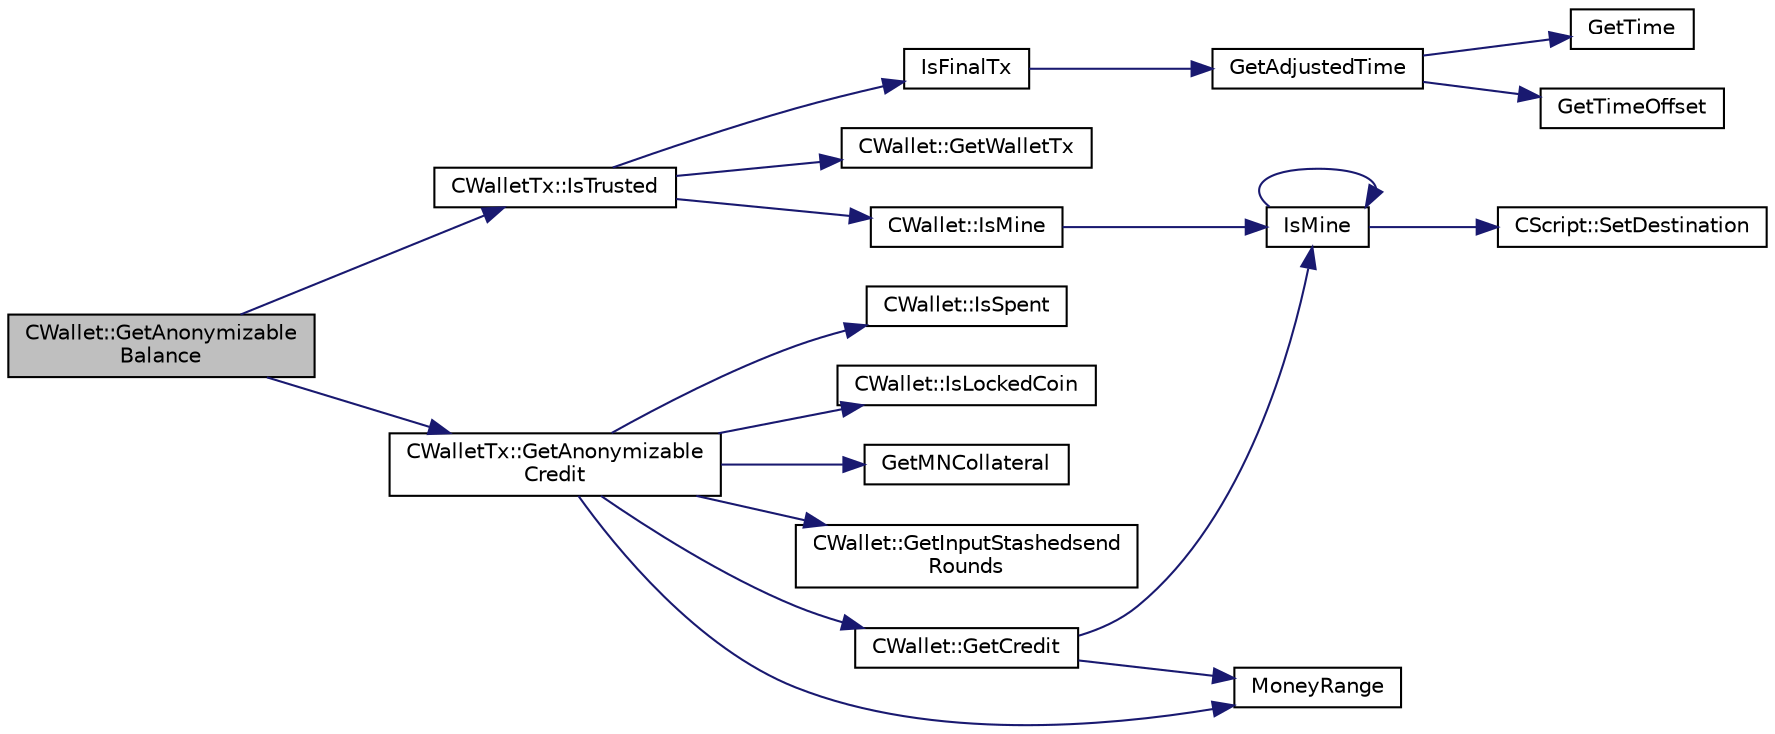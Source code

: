 digraph "CWallet::GetAnonymizableBalance"
{
  edge [fontname="Helvetica",fontsize="10",labelfontname="Helvetica",labelfontsize="10"];
  node [fontname="Helvetica",fontsize="10",shape=record];
  rankdir="LR";
  Node1314 [label="CWallet::GetAnonymizable\lBalance",height=0.2,width=0.4,color="black", fillcolor="grey75", style="filled", fontcolor="black"];
  Node1314 -> Node1315 [color="midnightblue",fontsize="10",style="solid",fontname="Helvetica"];
  Node1315 [label="CWalletTx::IsTrusted",height=0.2,width=0.4,color="black", fillcolor="white", style="filled",URL="$d6/d53/class_c_wallet_tx.html#a71efb0d5b5def8ae00a1d74b8741bfcb"];
  Node1315 -> Node1316 [color="midnightblue",fontsize="10",style="solid",fontname="Helvetica"];
  Node1316 [label="IsFinalTx",height=0.2,width=0.4,color="black", fillcolor="white", style="filled",URL="$df/d0a/main_8cpp.html#adc332cd7ac94e639bb4239618341be19"];
  Node1316 -> Node1317 [color="midnightblue",fontsize="10",style="solid",fontname="Helvetica"];
  Node1317 [label="GetAdjustedTime",height=0.2,width=0.4,color="black", fillcolor="white", style="filled",URL="$df/d2d/util_8cpp.html#a09f81b9c7650f898cf3cf305b87547e6"];
  Node1317 -> Node1318 [color="midnightblue",fontsize="10",style="solid",fontname="Helvetica"];
  Node1318 [label="GetTime",height=0.2,width=0.4,color="black", fillcolor="white", style="filled",URL="$df/d2d/util_8cpp.html#a46fac5fba8ba905b5f9acb364f5d8c6f"];
  Node1317 -> Node1319 [color="midnightblue",fontsize="10",style="solid",fontname="Helvetica"];
  Node1319 [label="GetTimeOffset",height=0.2,width=0.4,color="black", fillcolor="white", style="filled",URL="$df/d2d/util_8cpp.html#a50ca5344c75631267633f15cfe5e983e"];
  Node1315 -> Node1320 [color="midnightblue",fontsize="10",style="solid",fontname="Helvetica"];
  Node1320 [label="CWallet::GetWalletTx",height=0.2,width=0.4,color="black", fillcolor="white", style="filled",URL="$d2/de5/class_c_wallet.html#ac496716bb889a5934fa27398aeb2330a"];
  Node1315 -> Node1321 [color="midnightblue",fontsize="10",style="solid",fontname="Helvetica"];
  Node1321 [label="CWallet::IsMine",height=0.2,width=0.4,color="black", fillcolor="white", style="filled",URL="$d2/de5/class_c_wallet.html#a4eada57edc1c443564b8cc9b853d955c"];
  Node1321 -> Node1322 [color="midnightblue",fontsize="10",style="solid",fontname="Helvetica"];
  Node1322 [label="IsMine",height=0.2,width=0.4,color="black", fillcolor="white", style="filled",URL="$dd/d0f/script_8cpp.html#adc59cf67d903c1ba1ef225561b85bfce"];
  Node1322 -> Node1323 [color="midnightblue",fontsize="10",style="solid",fontname="Helvetica"];
  Node1323 [label="CScript::SetDestination",height=0.2,width=0.4,color="black", fillcolor="white", style="filled",URL="$d9/d4b/class_c_script.html#ad1b5a9077241aa06116040c4f1b7c31e"];
  Node1322 -> Node1322 [color="midnightblue",fontsize="10",style="solid",fontname="Helvetica"];
  Node1314 -> Node1324 [color="midnightblue",fontsize="10",style="solid",fontname="Helvetica"];
  Node1324 [label="CWalletTx::GetAnonymizable\lCredit",height=0.2,width=0.4,color="black", fillcolor="white", style="filled",URL="$d6/d53/class_c_wallet_tx.html#a36141f888e497336898f48274b92cf37"];
  Node1324 -> Node1325 [color="midnightblue",fontsize="10",style="solid",fontname="Helvetica"];
  Node1325 [label="CWallet::IsSpent",height=0.2,width=0.4,color="black", fillcolor="white", style="filled",URL="$d2/de5/class_c_wallet.html#a6adcf1c224ed3c3fe4b0b19f6fca75d8"];
  Node1324 -> Node1326 [color="midnightblue",fontsize="10",style="solid",fontname="Helvetica"];
  Node1326 [label="CWallet::IsLockedCoin",height=0.2,width=0.4,color="black", fillcolor="white", style="filled",URL="$d2/de5/class_c_wallet.html#a58abc6e61537f10bfb9429587ed29074"];
  Node1324 -> Node1327 [color="midnightblue",fontsize="10",style="solid",fontname="Helvetica"];
  Node1327 [label="GetMNCollateral",height=0.2,width=0.4,color="black", fillcolor="white", style="filled",URL="$d4/dbf/main_8h.html#a7ecfeb5987564d84c46a6715d4c3a2df"];
  Node1324 -> Node1328 [color="midnightblue",fontsize="10",style="solid",fontname="Helvetica"];
  Node1328 [label="CWallet::GetInputStashedsend\lRounds",height=0.2,width=0.4,color="black", fillcolor="white", style="filled",URL="$d2/de5/class_c_wallet.html#a9a6ea9a3fe28ec7ef0ed0871647b59db"];
  Node1324 -> Node1329 [color="midnightblue",fontsize="10",style="solid",fontname="Helvetica"];
  Node1329 [label="CWallet::GetCredit",height=0.2,width=0.4,color="black", fillcolor="white", style="filled",URL="$d2/de5/class_c_wallet.html#aa60b69c7d4ea6063ed83b13d7c6fe695"];
  Node1329 -> Node1330 [color="midnightblue",fontsize="10",style="solid",fontname="Helvetica"];
  Node1330 [label="MoneyRange",height=0.2,width=0.4,color="black", fillcolor="white", style="filled",URL="$dd/d2f/amount_8h.html#a12db56a9a1c931941f0943ecbb278aae"];
  Node1329 -> Node1322 [color="midnightblue",fontsize="10",style="solid",fontname="Helvetica"];
  Node1324 -> Node1330 [color="midnightblue",fontsize="10",style="solid",fontname="Helvetica"];
}

